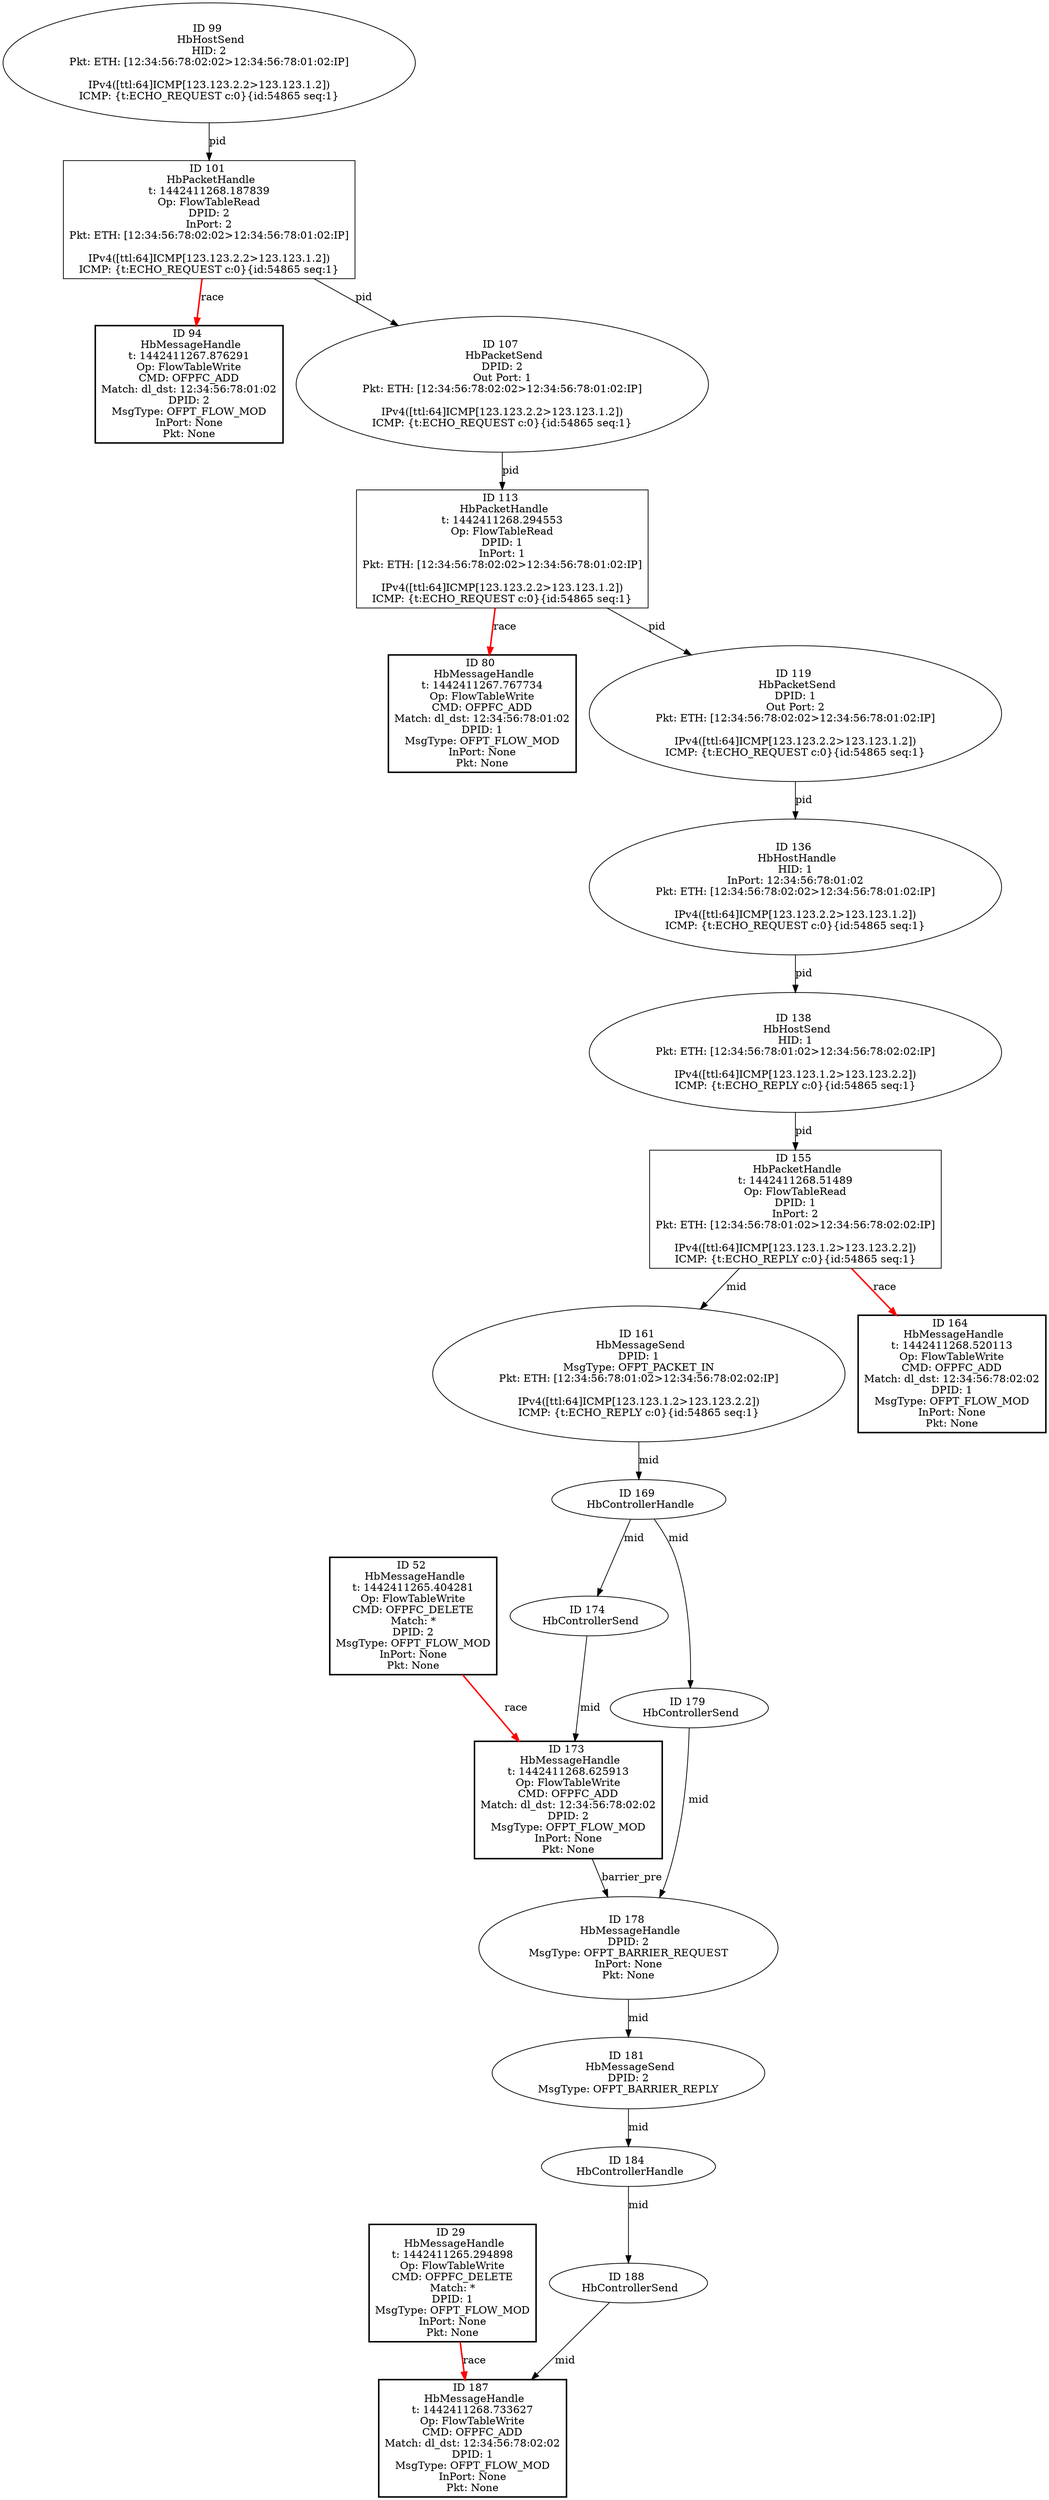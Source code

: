 strict digraph G {
136 [shape=oval, event=<hb_events.HbHostHandle object at 0x1089d8c50>, label="ID 136 
 HbHostHandle
HID: 1
InPort: 12:34:56:78:01:02
Pkt: ETH: [12:34:56:78:02:02>12:34:56:78:01:02:IP]

IPv4([ttl:64]ICMP[123.123.2.2>123.123.1.2])
ICMP: {t:ECHO_REQUEST c:0}{id:54865 seq:1}"];
138 [shape=oval, event=<hb_events.HbHostSend object at 0x1089d8e90>, label="ID 138 
 HbHostSend
HID: 1
Pkt: ETH: [12:34:56:78:01:02>12:34:56:78:02:02:IP]

IPv4([ttl:64]ICMP[123.123.1.2>123.123.2.2])
ICMP: {t:ECHO_REPLY c:0}{id:54865 seq:1}"];
155 [shape=box, event=<hb_events.HbPacketHandle object at 0x1089e0450>, label="ID 155 
 HbPacketHandle
t: 1442411268.51489
Op: FlowTableRead
DPID: 1
InPort: 2
Pkt: ETH: [12:34:56:78:01:02>12:34:56:78:02:02:IP]

IPv4([ttl:64]ICMP[123.123.1.2>123.123.2.2])
ICMP: {t:ECHO_REPLY c:0}{id:54865 seq:1}"];
29 [shape=box, style=bold, event=<hb_events.HbMessageHandle object at 0x1090a6610>, label="ID 29 
 HbMessageHandle
t: 1442411265.294898
Op: FlowTableWrite
CMD: OFPFC_DELETE
Match: *
DPID: 1
MsgType: OFPT_FLOW_MOD
InPort: None
Pkt: None"];
161 [shape=oval, event=<hb_events.HbMessageSend object at 0x1089e8210>, label="ID 161 
 HbMessageSend
DPID: 1
MsgType: OFPT_PACKET_IN
Pkt: ETH: [12:34:56:78:01:02>12:34:56:78:02:02:IP]

IPv4([ttl:64]ICMP[123.123.1.2>123.123.2.2])
ICMP: {t:ECHO_REPLY c:0}{id:54865 seq:1}"];
164 [shape=box, style=bold, event=<hb_events.HbMessageHandle object at 0x1089e8410>, label="ID 164 
 HbMessageHandle
t: 1442411268.520113
Op: FlowTableWrite
CMD: OFPFC_ADD
Match: dl_dst: 12:34:56:78:02:02
DPID: 1
MsgType: OFPT_FLOW_MOD
InPort: None
Pkt: None"];
169 [shape=oval, event=<hb_events.HbControllerHandle object at 0x1089e84d0>, label="ID 169 
 HbControllerHandle"];
173 [shape=box, style=bold, event=<hb_events.HbMessageHandle object at 0x1089e8a90>, label="ID 173 
 HbMessageHandle
t: 1442411268.625913
Op: FlowTableWrite
CMD: OFPFC_ADD
Match: dl_dst: 12:34:56:78:02:02
DPID: 2
MsgType: OFPT_FLOW_MOD
InPort: None
Pkt: None"];
174 [shape=oval, event=<hb_events.HbControllerSend object at 0x1089e8350>, label="ID 174 
 HbControllerSend"];
178 [shape=oval, event=<hb_events.HbMessageHandle object at 0x1089e8c10>, label="ID 178 
 HbMessageHandle
DPID: 2
MsgType: OFPT_BARRIER_REQUEST
InPort: None
Pkt: None"];
179 [shape=oval, event=<hb_events.HbControllerSend object at 0x1089e8b50>, label="ID 179 
 HbControllerSend"];
52 [shape=box, style=bold, event=<hb_events.HbMessageHandle object at 0x1090afb90>, label="ID 52 
 HbMessageHandle
t: 1442411265.404281
Op: FlowTableWrite
CMD: OFPFC_DELETE
Match: *
DPID: 2
MsgType: OFPT_FLOW_MOD
InPort: None
Pkt: None"];
181 [shape=oval, event=<hb_events.HbMessageSend object at 0x1089e8d10>, label="ID 181 
 HbMessageSend
DPID: 2
MsgType: OFPT_BARRIER_REPLY"];
184 [shape=oval, event=<hb_events.HbControllerHandle object at 0x1089e8cd0>, label="ID 184 
 HbControllerHandle"];
187 [shape=box, style=bold, event=<hb_events.HbMessageHandle object at 0x1089e8610>, label="ID 187 
 HbMessageHandle
t: 1442411268.733627
Op: FlowTableWrite
CMD: OFPFC_ADD
Match: dl_dst: 12:34:56:78:02:02
DPID: 1
MsgType: OFPT_FLOW_MOD
InPort: None
Pkt: None"];
188 [shape=oval, event=<hb_events.HbControllerSend object at 0x1089e8c90>, label="ID 188 
 HbControllerSend"];
80 [shape=box, style=bold, event=<hb_events.HbMessageHandle object at 0x1089bdbd0>, label="ID 80 
 HbMessageHandle
t: 1442411267.767734
Op: FlowTableWrite
CMD: OFPFC_ADD
Match: dl_dst: 12:34:56:78:01:02
DPID: 1
MsgType: OFPT_FLOW_MOD
InPort: None
Pkt: None"];
94 [shape=box, style=bold, event=<hb_events.HbMessageHandle object at 0x1089c8250>, label="ID 94 
 HbMessageHandle
t: 1442411267.876291
Op: FlowTableWrite
CMD: OFPFC_ADD
Match: dl_dst: 12:34:56:78:01:02
DPID: 2
MsgType: OFPT_FLOW_MOD
InPort: None
Pkt: None"];
99 [shape=oval, event=<hb_events.HbHostSend object at 0x1089c8310>, label="ID 99 
 HbHostSend
HID: 2
Pkt: ETH: [12:34:56:78:02:02>12:34:56:78:01:02:IP]

IPv4([ttl:64]ICMP[123.123.2.2>123.123.1.2])
ICMP: {t:ECHO_REQUEST c:0}{id:54865 seq:1}"];
101 [shape=box, event=<hb_events.HbPacketHandle object at 0x1089c8790>, label="ID 101 
 HbPacketHandle
t: 1442411268.187839
Op: FlowTableRead
DPID: 2
InPort: 2
Pkt: ETH: [12:34:56:78:02:02>12:34:56:78:01:02:IP]

IPv4([ttl:64]ICMP[123.123.2.2>123.123.1.2])
ICMP: {t:ECHO_REQUEST c:0}{id:54865 seq:1}"];
107 [shape=oval, event=<hb_events.HbPacketSend object at 0x1089c8c10>, label="ID 107 
 HbPacketSend
DPID: 2
Out Port: 1
Pkt: ETH: [12:34:56:78:02:02>12:34:56:78:01:02:IP]

IPv4([ttl:64]ICMP[123.123.2.2>123.123.1.2])
ICMP: {t:ECHO_REQUEST c:0}{id:54865 seq:1}"];
113 [shape=box, event=<hb_events.HbPacketHandle object at 0x1089d1650>, label="ID 113 
 HbPacketHandle
t: 1442411268.294553
Op: FlowTableRead
DPID: 1
InPort: 1
Pkt: ETH: [12:34:56:78:02:02>12:34:56:78:01:02:IP]

IPv4([ttl:64]ICMP[123.123.2.2>123.123.1.2])
ICMP: {t:ECHO_REQUEST c:0}{id:54865 seq:1}"];
119 [shape=oval, event=<hb_events.HbPacketSend object at 0x1089d1ad0>, label="ID 119 
 HbPacketSend
DPID: 1
Out Port: 2
Pkt: ETH: [12:34:56:78:02:02>12:34:56:78:01:02:IP]

IPv4([ttl:64]ICMP[123.123.2.2>123.123.1.2])
ICMP: {t:ECHO_REQUEST c:0}{id:54865 seq:1}"];
136 -> 138  [rel=pid, label=pid];
138 -> 155  [rel=pid, label=pid];
155 -> 161  [rel=mid, label=mid];
155 -> 164  [harmful=True, color=red, style=bold, rel=race, label=race];
29 -> 187  [harmful=True, color=red, style=bold, rel=race, label=race];
161 -> 169  [rel=mid, label=mid];
169 -> 179  [rel=mid, label=mid];
169 -> 174  [rel=mid, label=mid];
173 -> 178  [rel=barrier_pre, label=barrier_pre];
174 -> 173  [rel=mid, label=mid];
178 -> 181  [rel=mid, label=mid];
179 -> 178  [rel=mid, label=mid];
52 -> 173  [harmful=True, color=red, style=bold, rel=race, label=race];
181 -> 184  [rel=mid, label=mid];
184 -> 188  [rel=mid, label=mid];
188 -> 187  [rel=mid, label=mid];
99 -> 101  [rel=pid, label=pid];
101 -> 107  [rel=pid, label=pid];
101 -> 94  [harmful=True, color=red, style=bold, rel=race, label=race];
107 -> 113  [rel=pid, label=pid];
113 -> 80  [harmful=True, color=red, style=bold, rel=race, label=race];
113 -> 119  [rel=pid, label=pid];
119 -> 136  [rel=pid, label=pid];
}
